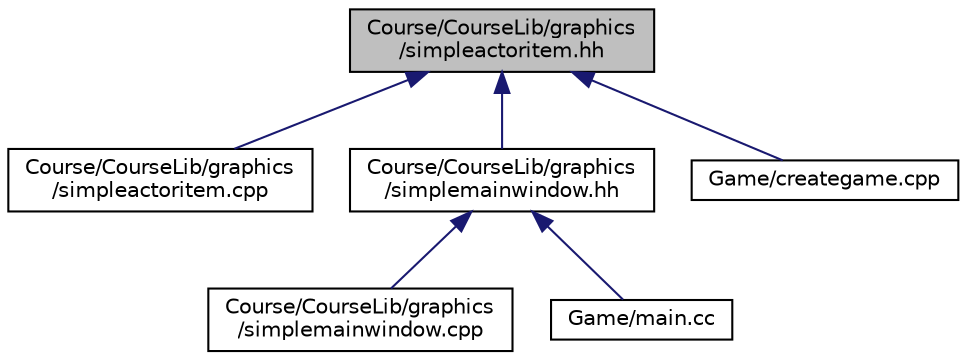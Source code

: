digraph "Course/CourseLib/graphics/simpleactoritem.hh"
{
 // LATEX_PDF_SIZE
  edge [fontname="Helvetica",fontsize="10",labelfontname="Helvetica",labelfontsize="10"];
  node [fontname="Helvetica",fontsize="10",shape=record];
  Node1 [label="Course/CourseLib/graphics\l/simpleactoritem.hh",height=0.2,width=0.4,color="black", fillcolor="grey75", style="filled", fontcolor="black",tooltip=" "];
  Node1 -> Node2 [dir="back",color="midnightblue",fontsize="10",style="solid",fontname="Helvetica"];
  Node2 [label="Course/CourseLib/graphics\l/simpleactoritem.cpp",height=0.2,width=0.4,color="black", fillcolor="white", style="filled",URL="$simpleactoritem_8cpp.html",tooltip=" "];
  Node1 -> Node3 [dir="back",color="midnightblue",fontsize="10",style="solid",fontname="Helvetica"];
  Node3 [label="Course/CourseLib/graphics\l/simplemainwindow.hh",height=0.2,width=0.4,color="black", fillcolor="white", style="filled",URL="$simplemainwindow_8hh.html",tooltip=" "];
  Node3 -> Node4 [dir="back",color="midnightblue",fontsize="10",style="solid",fontname="Helvetica"];
  Node4 [label="Course/CourseLib/graphics\l/simplemainwindow.cpp",height=0.2,width=0.4,color="black", fillcolor="white", style="filled",URL="$simplemainwindow_8cpp.html",tooltip=" "];
  Node3 -> Node5 [dir="back",color="midnightblue",fontsize="10",style="solid",fontname="Helvetica"];
  Node5 [label="Game/main.cc",height=0.2,width=0.4,color="black", fillcolor="white", style="filled",URL="$main_8cc.html",tooltip=" "];
  Node1 -> Node6 [dir="back",color="midnightblue",fontsize="10",style="solid",fontname="Helvetica"];
  Node6 [label="Game/creategame.cpp",height=0.2,width=0.4,color="black", fillcolor="white", style="filled",URL="$creategame_8cpp.html",tooltip=" "];
}
